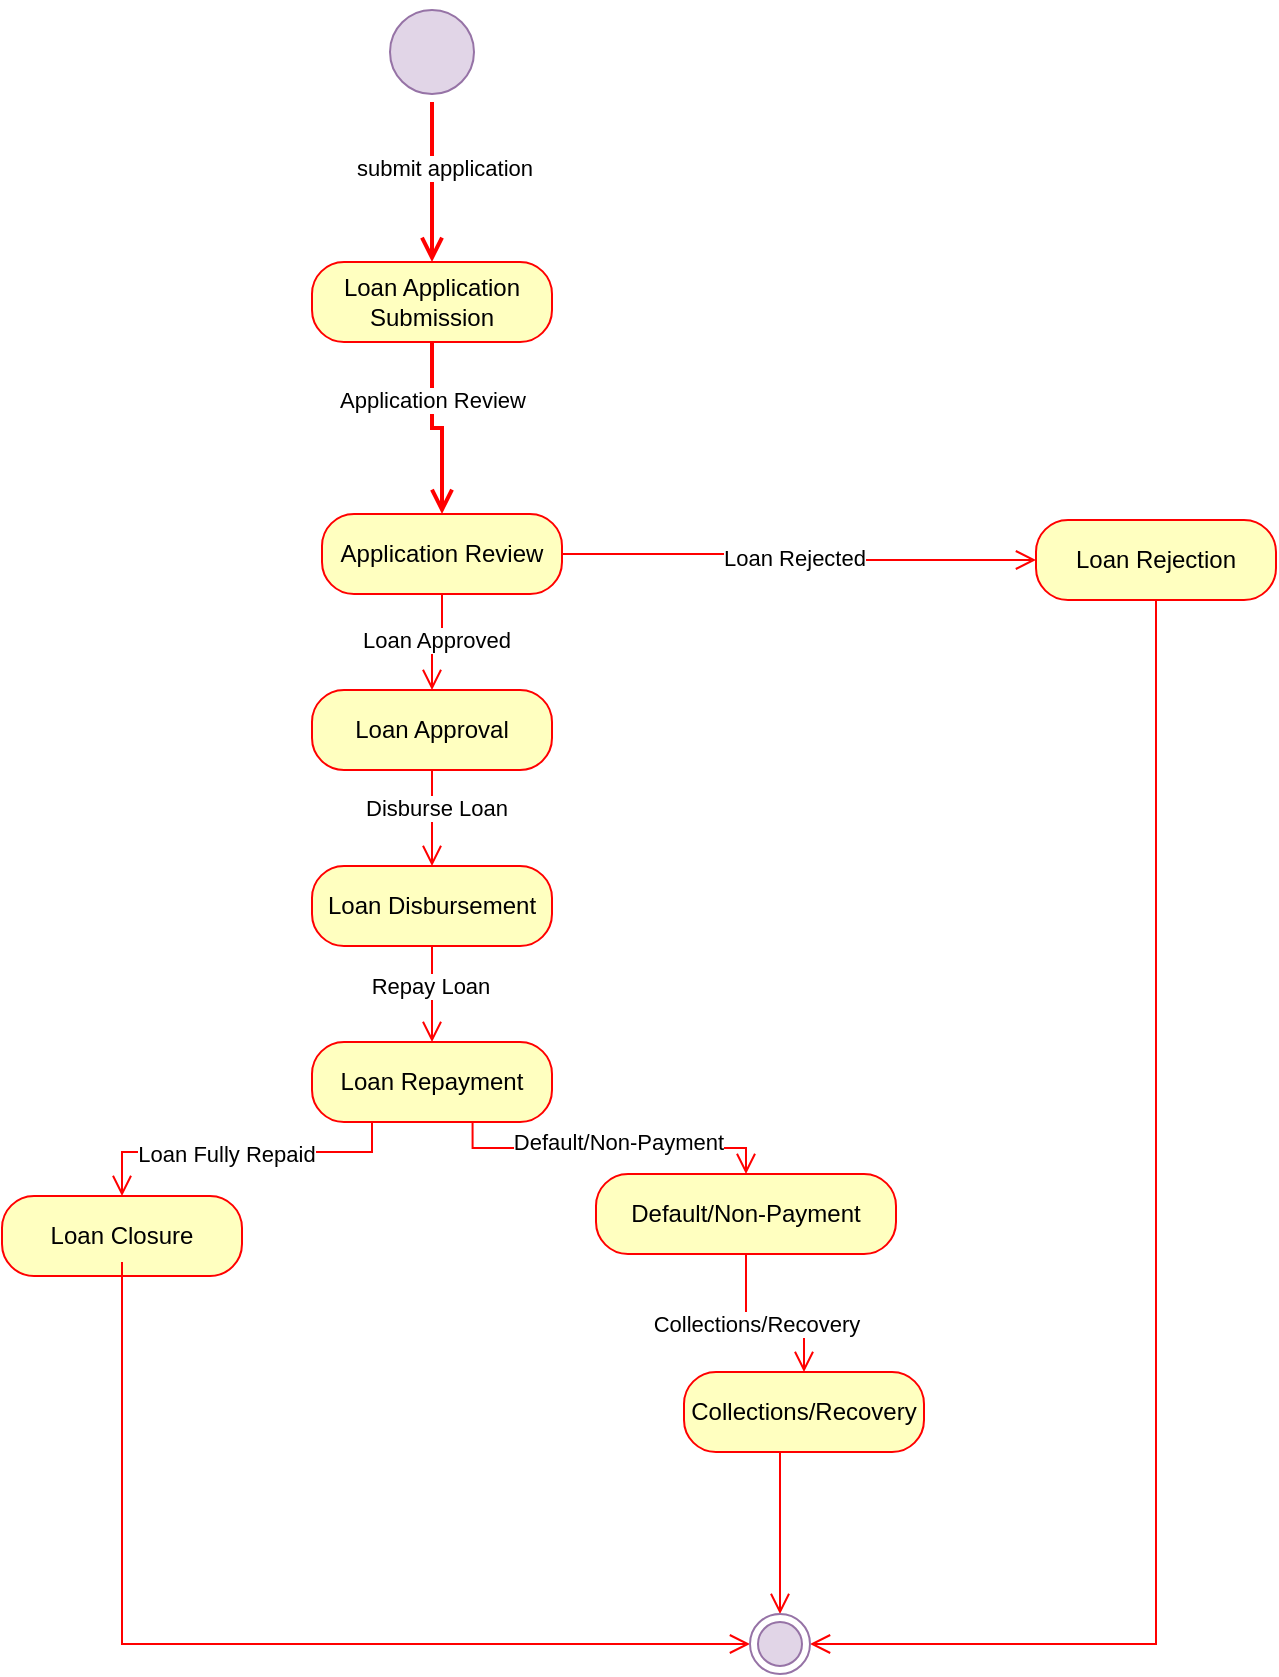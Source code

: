 <mxfile version="21.6.9" type="github">
  <diagram name="Page-1" id="JzD9acYM8Otb4aDA_mBn">
    <mxGraphModel dx="1272" dy="723" grid="1" gridSize="11" guides="1" tooltips="1" connect="1" arrows="1" fold="1" page="1" pageScale="1" pageWidth="850" pageHeight="1100" math="0" shadow="0">
      <root>
        <mxCell id="0" />
        <mxCell id="1" parent="0" />
        <mxCell id="YrwI5r9iK0zWpG7Hj3L1-3" value="" style="ellipse;html=1;shape=startState;fillColor=#e1d5e7;strokeColor=#9673a6;" vertex="1" parent="1">
          <mxGeometry x="300" y="30" width="50" height="50" as="geometry" />
        </mxCell>
        <mxCell id="YrwI5r9iK0zWpG7Hj3L1-4" value="" style="edgeStyle=orthogonalEdgeStyle;html=1;verticalAlign=bottom;endArrow=open;endSize=8;strokeColor=#ff0000;rounded=0;entryX=0.5;entryY=0;entryDx=0;entryDy=0;strokeWidth=2;" edge="1" source="YrwI5r9iK0zWpG7Hj3L1-3" parent="1" target="YrwI5r9iK0zWpG7Hj3L1-12">
          <mxGeometry relative="1" as="geometry">
            <mxPoint x="325" y="170" as="targetPoint" />
          </mxGeometry>
        </mxCell>
        <mxCell id="YrwI5r9iK0zWpG7Hj3L1-60" value="submit application" style="edgeLabel;html=1;align=center;verticalAlign=middle;resizable=0;points=[];" vertex="1" connectable="0" parent="YrwI5r9iK0zWpG7Hj3L1-4">
          <mxGeometry x="-0.175" y="6" relative="1" as="geometry">
            <mxPoint as="offset" />
          </mxGeometry>
        </mxCell>
        <mxCell id="YrwI5r9iK0zWpG7Hj3L1-12" value="Loan Application Submission" style="rounded=1;whiteSpace=wrap;html=1;arcSize=40;fontColor=#000000;fillColor=#ffffc0;strokeColor=#ff0000;" vertex="1" parent="1">
          <mxGeometry x="265" y="160" width="120" height="40" as="geometry" />
        </mxCell>
        <mxCell id="YrwI5r9iK0zWpG7Hj3L1-13" value="" style="edgeStyle=orthogonalEdgeStyle;html=1;verticalAlign=bottom;endArrow=open;endSize=8;strokeColor=#ff0000;rounded=0;exitX=0.5;exitY=1;exitDx=0;exitDy=0;strokeWidth=2;entryX=0.5;entryY=0;entryDx=0;entryDy=0;" edge="1" source="YrwI5r9iK0zWpG7Hj3L1-12" parent="1" target="YrwI5r9iK0zWpG7Hj3L1-55">
          <mxGeometry relative="1" as="geometry">
            <mxPoint x="286" y="275" as="targetPoint" />
          </mxGeometry>
        </mxCell>
        <mxCell id="YrwI5r9iK0zWpG7Hj3L1-59" value="Application Review" style="edgeLabel;html=1;align=center;verticalAlign=middle;resizable=0;points=[];" vertex="1" connectable="0" parent="YrwI5r9iK0zWpG7Hj3L1-13">
          <mxGeometry x="-0.377" relative="1" as="geometry">
            <mxPoint as="offset" />
          </mxGeometry>
        </mxCell>
        <mxCell id="YrwI5r9iK0zWpG7Hj3L1-18" value="Loan Approval" style="rounded=1;whiteSpace=wrap;html=1;arcSize=40;fontColor=#000000;fillColor=#ffffc0;strokeColor=#ff0000;" vertex="1" parent="1">
          <mxGeometry x="265" y="374" width="120" height="40" as="geometry" />
        </mxCell>
        <mxCell id="YrwI5r9iK0zWpG7Hj3L1-19" value="" style="edgeStyle=orthogonalEdgeStyle;html=1;verticalAlign=bottom;endArrow=open;endSize=8;strokeColor=#ff0000;rounded=0;entryX=0.5;entryY=0;entryDx=0;entryDy=0;" edge="1" source="YrwI5r9iK0zWpG7Hj3L1-18" parent="1" target="YrwI5r9iK0zWpG7Hj3L1-32">
          <mxGeometry relative="1" as="geometry">
            <mxPoint x="350" y="570" as="targetPoint" />
          </mxGeometry>
        </mxCell>
        <mxCell id="YrwI5r9iK0zWpG7Hj3L1-62" value="Disburse Loan" style="edgeLabel;html=1;align=center;verticalAlign=middle;resizable=0;points=[];" vertex="1" connectable="0" parent="YrwI5r9iK0zWpG7Hj3L1-19">
          <mxGeometry x="-0.211" y="2" relative="1" as="geometry">
            <mxPoint as="offset" />
          </mxGeometry>
        </mxCell>
        <mxCell id="YrwI5r9iK0zWpG7Hj3L1-28" value="Loan Rejection" style="rounded=1;whiteSpace=wrap;html=1;arcSize=40;fontColor=#000000;fillColor=#ffffc0;strokeColor=#ff0000;" vertex="1" parent="1">
          <mxGeometry x="627" y="289" width="120" height="40" as="geometry" />
        </mxCell>
        <mxCell id="YrwI5r9iK0zWpG7Hj3L1-29" value="" style="edgeStyle=orthogonalEdgeStyle;html=1;verticalAlign=bottom;endArrow=open;endSize=8;strokeColor=#ff0000;rounded=0;exitX=0.5;exitY=1;exitDx=0;exitDy=0;entryX=1;entryY=0.5;entryDx=0;entryDy=0;" edge="1" source="YrwI5r9iK0zWpG7Hj3L1-28" parent="1" target="YrwI5r9iK0zWpG7Hj3L1-67">
          <mxGeometry relative="1" as="geometry">
            <mxPoint x="594" y="902" as="targetPoint" />
            <Array as="points">
              <mxPoint x="687" y="851" />
            </Array>
          </mxGeometry>
        </mxCell>
        <mxCell id="YrwI5r9iK0zWpG7Hj3L1-32" value="Loan Disbursement" style="rounded=1;whiteSpace=wrap;html=1;arcSize=40;fontColor=#000000;fillColor=#ffffc0;strokeColor=#ff0000;" vertex="1" parent="1">
          <mxGeometry x="265" y="462" width="120" height="40" as="geometry" />
        </mxCell>
        <mxCell id="YrwI5r9iK0zWpG7Hj3L1-33" value="" style="edgeStyle=orthogonalEdgeStyle;html=1;verticalAlign=bottom;endArrow=open;endSize=8;strokeColor=#ff0000;rounded=0;entryX=0.5;entryY=0;entryDx=0;entryDy=0;" edge="1" source="YrwI5r9iK0zWpG7Hj3L1-32" parent="1" target="YrwI5r9iK0zWpG7Hj3L1-35">
          <mxGeometry relative="1" as="geometry">
            <mxPoint x="325" y="620" as="targetPoint" />
          </mxGeometry>
        </mxCell>
        <mxCell id="YrwI5r9iK0zWpG7Hj3L1-63" value="Repay Loan" style="edgeLabel;html=1;align=center;verticalAlign=middle;resizable=0;points=[];" vertex="1" connectable="0" parent="YrwI5r9iK0zWpG7Hj3L1-33">
          <mxGeometry x="-0.189" y="-1" relative="1" as="geometry">
            <mxPoint as="offset" />
          </mxGeometry>
        </mxCell>
        <mxCell id="YrwI5r9iK0zWpG7Hj3L1-35" value="Loan Repayment" style="rounded=1;whiteSpace=wrap;html=1;arcSize=40;fontColor=#000000;fillColor=#ffffc0;strokeColor=#ff0000;" vertex="1" parent="1">
          <mxGeometry x="265" y="550" width="120" height="40" as="geometry" />
        </mxCell>
        <mxCell id="YrwI5r9iK0zWpG7Hj3L1-36" value="" style="edgeStyle=orthogonalEdgeStyle;html=1;verticalAlign=bottom;endArrow=open;endSize=8;strokeColor=#ff0000;rounded=0;exitX=0.25;exitY=1;exitDx=0;exitDy=0;entryX=0.5;entryY=0;entryDx=0;entryDy=0;" edge="1" source="YrwI5r9iK0zWpG7Hj3L1-35" parent="1" target="YrwI5r9iK0zWpG7Hj3L1-38">
          <mxGeometry relative="1" as="geometry">
            <mxPoint x="180" y="690" as="targetPoint" />
            <Array as="points">
              <mxPoint x="295" y="605" />
            </Array>
          </mxGeometry>
        </mxCell>
        <mxCell id="YrwI5r9iK0zWpG7Hj3L1-64" value="Loan Fully Repaid" style="edgeLabel;html=1;align=center;verticalAlign=middle;resizable=0;points=[];" vertex="1" connectable="0" parent="YrwI5r9iK0zWpG7Hj3L1-36">
          <mxGeometry x="0.086" y="1" relative="1" as="geometry">
            <mxPoint as="offset" />
          </mxGeometry>
        </mxCell>
        <mxCell id="YrwI5r9iK0zWpG7Hj3L1-38" value="Loan Closure" style="rounded=1;whiteSpace=wrap;html=1;arcSize=40;fontColor=#000000;fillColor=#ffffc0;strokeColor=#ff0000;" vertex="1" parent="1">
          <mxGeometry x="110" y="627" width="120" height="40" as="geometry" />
        </mxCell>
        <mxCell id="YrwI5r9iK0zWpG7Hj3L1-39" value="" style="edgeStyle=orthogonalEdgeStyle;html=1;verticalAlign=bottom;endArrow=open;endSize=8;strokeColor=#ff0000;rounded=0;exitX=0.5;exitY=1;exitDx=0;exitDy=0;entryX=0;entryY=0.5;entryDx=0;entryDy=0;" edge="1" parent="1" target="YrwI5r9iK0zWpG7Hj3L1-67">
          <mxGeometry relative="1" as="geometry">
            <mxPoint x="421" y="921" as="targetPoint" />
            <mxPoint x="170" y="660" as="sourcePoint" />
            <Array as="points">
              <mxPoint x="170" y="851" />
            </Array>
          </mxGeometry>
        </mxCell>
        <mxCell id="YrwI5r9iK0zWpG7Hj3L1-41" value="Default/Non-Payment" style="rounded=1;whiteSpace=wrap;html=1;arcSize=40;fontColor=#000000;fillColor=#ffffc0;strokeColor=#ff0000;" vertex="1" parent="1">
          <mxGeometry x="407" y="616" width="150" height="40" as="geometry" />
        </mxCell>
        <mxCell id="YrwI5r9iK0zWpG7Hj3L1-42" value="" style="edgeStyle=orthogonalEdgeStyle;html=1;verticalAlign=bottom;endArrow=open;endSize=8;strokeColor=#ff0000;rounded=0;entryX=0.5;entryY=0;entryDx=0;entryDy=0;" edge="1" source="YrwI5r9iK0zWpG7Hj3L1-41" parent="1" target="YrwI5r9iK0zWpG7Hj3L1-43">
          <mxGeometry relative="1" as="geometry">
            <mxPoint x="520" y="820" as="targetPoint" />
          </mxGeometry>
        </mxCell>
        <mxCell id="YrwI5r9iK0zWpG7Hj3L1-51" value="Collections/Recovery" style="edgeLabel;html=1;align=center;verticalAlign=middle;resizable=0;points=[];" vertex="1" connectable="0" parent="YrwI5r9iK0zWpG7Hj3L1-42">
          <mxGeometry x="-0.221" y="-5" relative="1" as="geometry">
            <mxPoint as="offset" />
          </mxGeometry>
        </mxCell>
        <mxCell id="YrwI5r9iK0zWpG7Hj3L1-43" value="Collections/Recovery" style="rounded=1;whiteSpace=wrap;html=1;arcSize=40;fontColor=#000000;fillColor=#ffffc0;strokeColor=#ff0000;" vertex="1" parent="1">
          <mxGeometry x="451" y="715" width="120" height="40" as="geometry" />
        </mxCell>
        <mxCell id="YrwI5r9iK0zWpG7Hj3L1-44" value="" style="edgeStyle=orthogonalEdgeStyle;html=1;verticalAlign=bottom;endArrow=open;endSize=8;strokeColor=#ff0000;rounded=0;entryX=0.5;entryY=0;entryDx=0;entryDy=0;" edge="1" source="YrwI5r9iK0zWpG7Hj3L1-43" parent="1" target="YrwI5r9iK0zWpG7Hj3L1-67">
          <mxGeometry relative="1" as="geometry">
            <mxPoint x="429" y="792" as="targetPoint" />
            <Array as="points">
              <mxPoint x="499" y="770" />
              <mxPoint x="499" y="770" />
            </Array>
          </mxGeometry>
        </mxCell>
        <mxCell id="YrwI5r9iK0zWpG7Hj3L1-49" value="" style="edgeStyle=orthogonalEdgeStyle;html=1;verticalAlign=bottom;endArrow=open;endSize=8;strokeColor=#ff0000;rounded=0;exitX=0.669;exitY=1.008;exitDx=0;exitDy=0;exitPerimeter=0;entryX=0.5;entryY=0;entryDx=0;entryDy=0;" edge="1" parent="1" source="YrwI5r9iK0zWpG7Hj3L1-35" target="YrwI5r9iK0zWpG7Hj3L1-41">
          <mxGeometry relative="1" as="geometry">
            <mxPoint x="341" y="907" as="targetPoint" />
            <mxPoint x="401" y="737" as="sourcePoint" />
          </mxGeometry>
        </mxCell>
        <mxCell id="YrwI5r9iK0zWpG7Hj3L1-65" value="Default/Non-Payment" style="edgeLabel;html=1;align=center;verticalAlign=middle;resizable=0;points=[];" vertex="1" connectable="0" parent="YrwI5r9iK0zWpG7Hj3L1-49">
          <mxGeometry x="0.046" y="3" relative="1" as="geometry">
            <mxPoint as="offset" />
          </mxGeometry>
        </mxCell>
        <mxCell id="YrwI5r9iK0zWpG7Hj3L1-55" value="Application Review" style="rounded=1;whiteSpace=wrap;html=1;arcSize=40;fontColor=#000000;fillColor=#ffffc0;strokeColor=#ff0000;" vertex="1" parent="1">
          <mxGeometry x="270" y="286" width="120" height="40" as="geometry" />
        </mxCell>
        <mxCell id="YrwI5r9iK0zWpG7Hj3L1-56" value="" style="edgeStyle=orthogonalEdgeStyle;html=1;verticalAlign=bottom;endArrow=open;endSize=8;strokeColor=#ff0000;rounded=0;entryX=0.5;entryY=0;entryDx=0;entryDy=0;" edge="1" source="YrwI5r9iK0zWpG7Hj3L1-55" parent="1" target="YrwI5r9iK0zWpG7Hj3L1-18">
          <mxGeometry relative="1" as="geometry">
            <mxPoint x="330" y="386" as="targetPoint" />
          </mxGeometry>
        </mxCell>
        <mxCell id="YrwI5r9iK0zWpG7Hj3L1-58" value="Loan Approved" style="edgeLabel;html=1;align=center;verticalAlign=middle;resizable=0;points=[];" vertex="1" connectable="0" parent="YrwI5r9iK0zWpG7Hj3L1-56">
          <mxGeometry x="0.021" y="-1" relative="1" as="geometry">
            <mxPoint as="offset" />
          </mxGeometry>
        </mxCell>
        <mxCell id="YrwI5r9iK0zWpG7Hj3L1-57" value="" style="edgeStyle=orthogonalEdgeStyle;html=1;align=left;verticalAlign=bottom;endArrow=open;endSize=8;strokeColor=#ff0000;rounded=0;exitX=1;exitY=0.5;exitDx=0;exitDy=0;entryX=0;entryY=0.5;entryDx=0;entryDy=0;" edge="1" parent="1" source="YrwI5r9iK0zWpG7Hj3L1-55" target="YrwI5r9iK0zWpG7Hj3L1-28">
          <mxGeometry x="-1" relative="1" as="geometry">
            <mxPoint x="440" y="374" as="targetPoint" />
            <mxPoint x="178" y="385" as="sourcePoint" />
            <mxPoint as="offset" />
          </mxGeometry>
        </mxCell>
        <mxCell id="YrwI5r9iK0zWpG7Hj3L1-66" value="Loan Rejected" style="edgeLabel;html=1;align=center;verticalAlign=middle;resizable=0;points=[];" vertex="1" connectable="0" parent="YrwI5r9iK0zWpG7Hj3L1-57">
          <mxGeometry x="0.003" y="-2" relative="1" as="geometry">
            <mxPoint x="-1" as="offset" />
          </mxGeometry>
        </mxCell>
        <mxCell id="YrwI5r9iK0zWpG7Hj3L1-67" value="" style="ellipse;html=1;shape=endState;fillColor=#e1d5e7;strokeColor=#9673a6;" vertex="1" parent="1">
          <mxGeometry x="484" y="836" width="30" height="30" as="geometry" />
        </mxCell>
      </root>
    </mxGraphModel>
  </diagram>
</mxfile>
